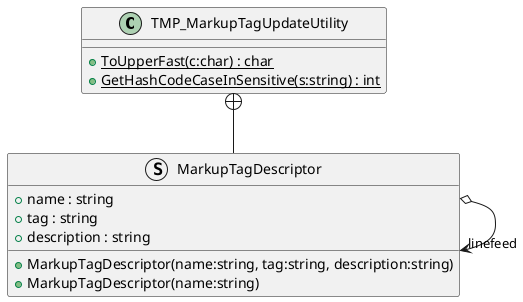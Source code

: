 @startuml
class TMP_MarkupTagUpdateUtility {
    + {static} ToUpperFast(c:char) : char
    + {static} GetHashCodeCaseInSensitive(s:string) : int
}
struct MarkupTagDescriptor {
    + name : string
    + tag : string
    + description : string
    + MarkupTagDescriptor(name:string, tag:string, description:string)
    + MarkupTagDescriptor(name:string)
}
TMP_MarkupTagUpdateUtility +-- MarkupTagDescriptor
MarkupTagDescriptor o-> "linefeed" MarkupTagDescriptor
@enduml
